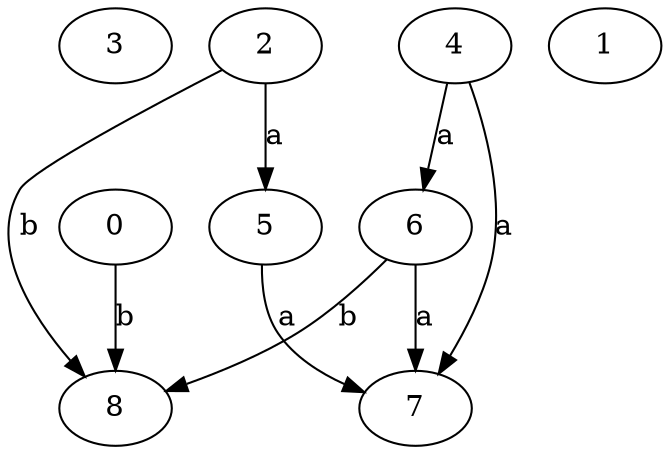 strict digraph  {
3;
0;
4;
5;
1;
2;
6;
7;
8;
0 -> 8  [label=b];
4 -> 6  [label=a];
4 -> 7  [label=a];
5 -> 7  [label=a];
2 -> 5  [label=a];
2 -> 8  [label=b];
6 -> 7  [label=a];
6 -> 8  [label=b];
}
